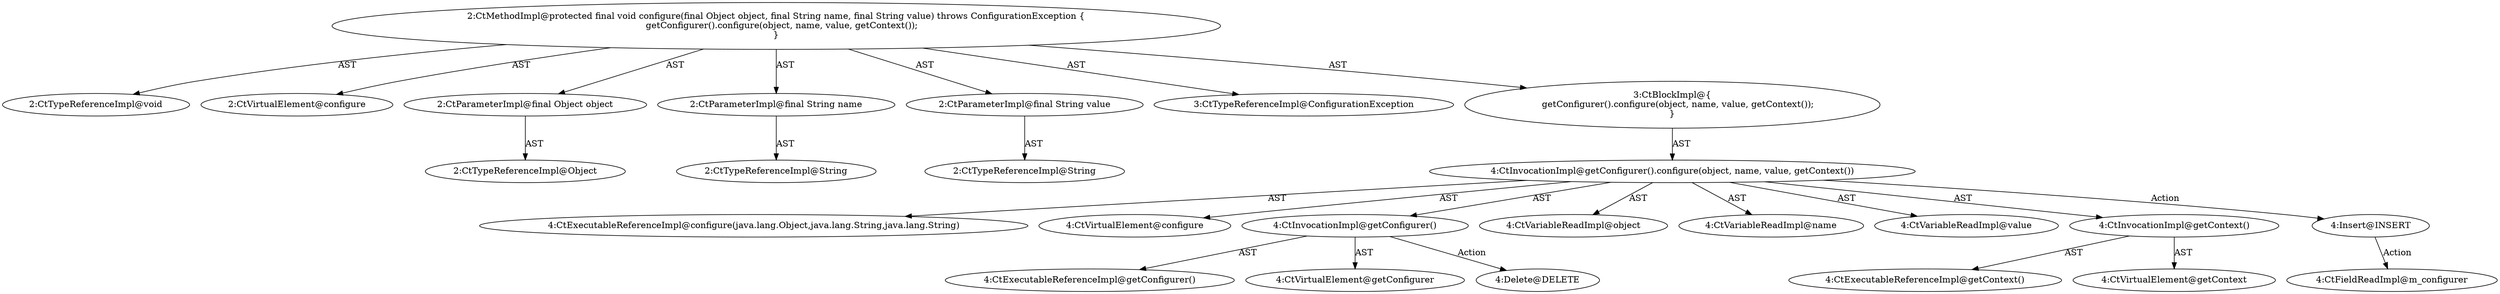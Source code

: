 digraph "configure#?,Object,String,String" {
0 [label="2:CtTypeReferenceImpl@void" shape=ellipse]
1 [label="2:CtVirtualElement@configure" shape=ellipse]
2 [label="2:CtParameterImpl@final Object object" shape=ellipse]
3 [label="2:CtTypeReferenceImpl@Object" shape=ellipse]
4 [label="2:CtParameterImpl@final String name" shape=ellipse]
5 [label="2:CtTypeReferenceImpl@String" shape=ellipse]
6 [label="2:CtParameterImpl@final String value" shape=ellipse]
7 [label="2:CtTypeReferenceImpl@String" shape=ellipse]
8 [label="3:CtTypeReferenceImpl@ConfigurationException" shape=ellipse]
9 [label="4:CtExecutableReferenceImpl@configure(java.lang.Object,java.lang.String,java.lang.String)" shape=ellipse]
10 [label="4:CtVirtualElement@configure" shape=ellipse]
11 [label="4:CtExecutableReferenceImpl@getConfigurer()" shape=ellipse]
12 [label="4:CtVirtualElement@getConfigurer" shape=ellipse]
13 [label="4:CtInvocationImpl@getConfigurer()" shape=ellipse]
14 [label="4:CtVariableReadImpl@object" shape=ellipse]
15 [label="4:CtVariableReadImpl@name" shape=ellipse]
16 [label="4:CtVariableReadImpl@value" shape=ellipse]
17 [label="4:CtExecutableReferenceImpl@getContext()" shape=ellipse]
18 [label="4:CtVirtualElement@getContext" shape=ellipse]
19 [label="4:CtInvocationImpl@getContext()" shape=ellipse]
20 [label="4:CtInvocationImpl@getConfigurer().configure(object, name, value, getContext())" shape=ellipse]
21 [label="3:CtBlockImpl@\{
    getConfigurer().configure(object, name, value, getContext());
\}" shape=ellipse]
22 [label="2:CtMethodImpl@protected final void configure(final Object object, final String name, final String value) throws ConfigurationException \{
    getConfigurer().configure(object, name, value, getContext());
\}" shape=ellipse]
23 [label="4:Delete@DELETE" shape=ellipse]
24 [label="4:Insert@INSERT" shape=ellipse]
25 [label="4:CtFieldReadImpl@m_configurer" shape=ellipse]
2 -> 3 [label="AST"];
4 -> 5 [label="AST"];
6 -> 7 [label="AST"];
13 -> 12 [label="AST"];
13 -> 11 [label="AST"];
13 -> 23 [label="Action"];
19 -> 18 [label="AST"];
19 -> 17 [label="AST"];
20 -> 10 [label="AST"];
20 -> 13 [label="AST"];
20 -> 9 [label="AST"];
20 -> 14 [label="AST"];
20 -> 15 [label="AST"];
20 -> 16 [label="AST"];
20 -> 19 [label="AST"];
20 -> 24 [label="Action"];
21 -> 20 [label="AST"];
22 -> 1 [label="AST"];
22 -> 0 [label="AST"];
22 -> 2 [label="AST"];
22 -> 4 [label="AST"];
22 -> 6 [label="AST"];
22 -> 8 [label="AST"];
22 -> 21 [label="AST"];
24 -> 25 [label="Action"];
}